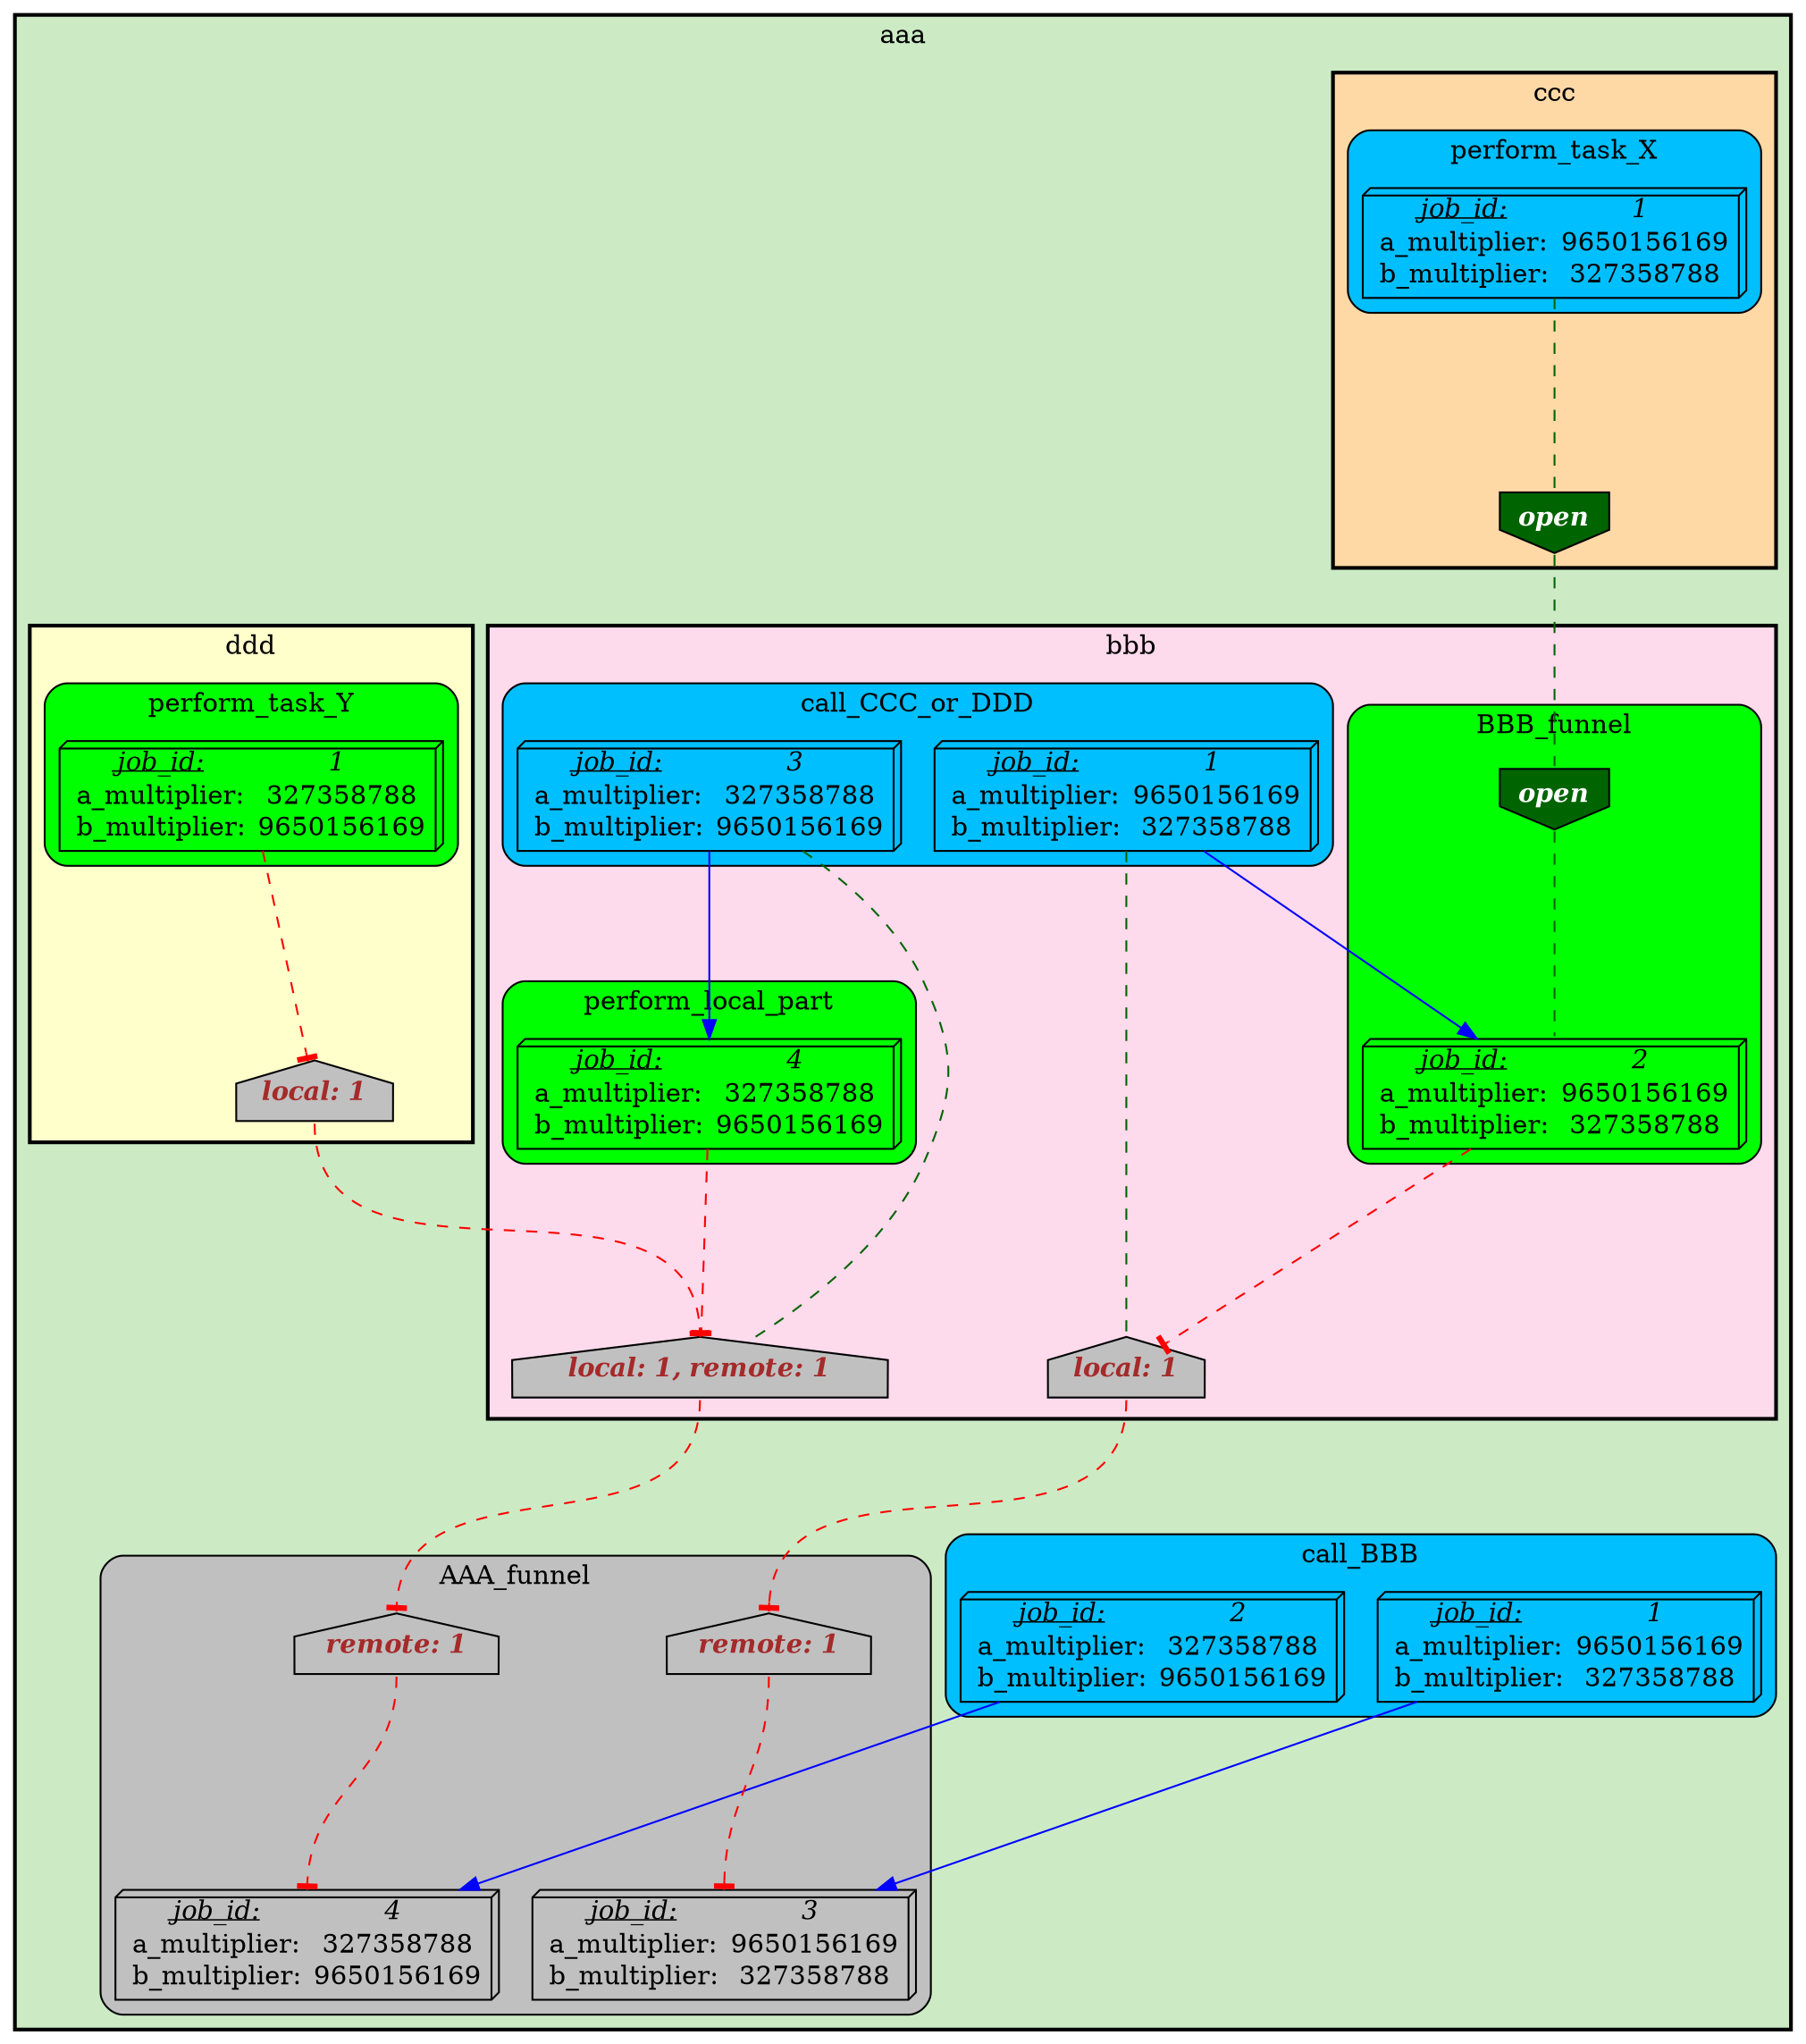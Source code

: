 digraph test {
	ratio="compress"; name = "JobDependencyGraph"; pad = "0"; ranksep = "1.4"; remincross = "true";
	job_1__aaa [fillcolor="DeepSkyBlue", label=<<table border="0" cellborder="0" cellspacing="0" cellpadding="1"><tr><td><u><i>job_id:</i></u></td><td><i>1</i></td></tr><tr><td>a_multiplier:</td><td> 9650156169</td></tr><tr><td>b_multiplier:</td><td> 327358788</td></tr></table>>, shape="box3d", style="filled"];
	job_1__bbb [fillcolor="DeepSkyBlue", label=<<table border="0" cellborder="0" cellspacing="0" cellpadding="1"><tr><td><u><i>job_id:</i></u></td><td><i>1</i></td></tr><tr><td>a_multiplier:</td><td> 9650156169</td></tr><tr><td>b_multiplier:</td><td> 327358788</td></tr></table>>, shape="box3d", style="filled"];
	job_1__ccc [fillcolor="DeepSkyBlue", label=<<table border="0" cellborder="0" cellspacing="0" cellpadding="1"><tr><td><u><i>job_id:</i></u></td><td><i>1</i></td></tr><tr><td>a_multiplier:</td><td> 9650156169</td></tr><tr><td>b_multiplier:</td><td> 327358788</td></tr></table>>, shape="box3d", style="filled"];
	job_1__ddd [fillcolor="green", label=<<table border="0" cellborder="0" cellspacing="0" cellpadding="1"><tr><td><u><i>job_id:</i></u></td><td><i>1</i></td></tr><tr><td>a_multiplier:</td><td> 327358788</td></tr><tr><td>b_multiplier:</td><td> 9650156169</td></tr></table>>, shape="box3d", style="filled"];
	job_2__aaa [fillcolor="DeepSkyBlue", label=<<table border="0" cellborder="0" cellspacing="0" cellpadding="1"><tr><td><u><i>job_id:</i></u></td><td><i>2</i></td></tr><tr><td>a_multiplier:</td><td> 327358788</td></tr><tr><td>b_multiplier:</td><td> 9650156169</td></tr></table>>, shape="box3d", style="filled"];
	job_2__bbb [fillcolor="green", label=<<table border="0" cellborder="0" cellspacing="0" cellpadding="1"><tr><td><u><i>job_id:</i></u></td><td><i>2</i></td></tr><tr><td>a_multiplier:</td><td> 9650156169</td></tr><tr><td>b_multiplier:</td><td> 327358788</td></tr></table>>, shape="box3d", style="filled"];
	job_3__aaa [fillcolor="grey", label=<<table border="0" cellborder="0" cellspacing="0" cellpadding="1"><tr><td><u><i>job_id:</i></u></td><td><i>3</i></td></tr><tr><td>a_multiplier:</td><td> 9650156169</td></tr><tr><td>b_multiplier:</td><td> 327358788</td></tr></table>>, shape="box3d", style="filled"];
	job_3__bbb [fillcolor="DeepSkyBlue", label=<<table border="0" cellborder="0" cellspacing="0" cellpadding="1"><tr><td><u><i>job_id:</i></u></td><td><i>3</i></td></tr><tr><td>a_multiplier:</td><td> 327358788</td></tr><tr><td>b_multiplier:</td><td> 9650156169</td></tr></table>>, shape="box3d", style="filled"];
	job_4__aaa [fillcolor="grey", label=<<table border="0" cellborder="0" cellspacing="0" cellpadding="1"><tr><td><u><i>job_id:</i></u></td><td><i>4</i></td></tr><tr><td>a_multiplier:</td><td> 327358788</td></tr><tr><td>b_multiplier:</td><td> 9650156169</td></tr></table>>, shape="box3d", style="filled"];
	job_4__bbb [fillcolor="green", label=<<table border="0" cellborder="0" cellspacing="0" cellpadding="1"><tr><td><u><i>job_id:</i></u></td><td><i>4</i></td></tr><tr><td>a_multiplier:</td><td> 327358788</td></tr><tr><td>b_multiplier:</td><td> 9650156169</td></tr></table>>, shape="box3d", style="filled"];
	semaphore_1__aaa [fillcolor="grey", label=<<table border="0" cellborder="0" cellspacing="0" cellpadding="1"><tr><td colspan="3"><font color="brown"><b><i>remote: 1</i></b></font></td></tr></table>>, margin="0,0", shape="house", style="filled"];
	semaphore_1__bbb [fillcolor="grey", label=<<table border="0" cellborder="0" cellspacing="0" cellpadding="1"><tr><td colspan="3"><font color="brown"><b><i>local: 1</i></b></font></td></tr></table>>, margin="0,0", shape="house", style="filled"];
	semaphore_1__ccc [fillcolor="darkgreen", label=<<table border="0" cellborder="0" cellspacing="0" cellpadding="1"><tr><td colspan="3"><font color="white"><b><i>open</i></b></font></td></tr></table>>, margin="0,0", shape="invhouse", style="filled"];
	semaphore_1__ddd [fillcolor="grey", label=<<table border="0" cellborder="0" cellspacing="0" cellpadding="1"><tr><td colspan="3"><font color="brown"><b><i>local: 1</i></b></font></td></tr></table>>, margin="0,0", shape="house", style="filled"];
	semaphore_2__aaa [fillcolor="grey", label=<<table border="0" cellborder="0" cellspacing="0" cellpadding="1"><tr><td colspan="3"><font color="brown"><b><i>remote: 1</i></b></font></td></tr></table>>, margin="0,0", shape="house", style="filled"];
	semaphore_2__bbb [fillcolor="darkgreen", label=<<table border="0" cellborder="0" cellspacing="0" cellpadding="1"><tr><td colspan="3"><font color="white"><b><i>open</i></b></font></td></tr></table>>, margin="0,0", shape="invhouse", style="filled"];
	semaphore_3__bbb [fillcolor="grey", label=<<table border="0" cellborder="0" cellspacing="0" cellpadding="1"><tr><td colspan="3"><font color="brown"><b><i>local: 1, remote: 1</i></b></font></td></tr></table>>, margin="0,0", shape="house", style="filled"];
	job_1__aaa -> job_3__aaa [color="blue"];
	job_1__bbb -> job_2__bbb [color="blue"];
	job_1__bbb -> semaphore_1__bbb [arrowhead="none", color="darkgreen", style="dashed"];
	job_1__ccc -> semaphore_1__ccc [arrowhead="none", color="darkgreen", style="dashed"];
	job_1__ddd -> semaphore_1__ddd [arrowhead="tee", color="red", style="dashed"];
	job_2__aaa -> job_4__aaa [color="blue"];
	job_2__bbb -> semaphore_1__bbb [arrowhead="tee", color="red", style="dashed"];
	job_3__bbb -> job_4__bbb [color="blue"];
	job_3__bbb -> semaphore_3__bbb [arrowhead="none", color="darkgreen", style="dashed"];
	job_4__bbb -> semaphore_3__bbb [arrowhead="tee", color="red", style="dashed"];
	semaphore_1__aaa -> job_3__aaa [arrowhead="tee", color="red", headport="n", style="dashed", tailport="s"];
	semaphore_1__bbb -> semaphore_1__aaa [arrowhead="tee", color="red", headport="n", style="dashed", tailport="s"];
	semaphore_1__ccc -> semaphore_2__bbb [arrowhead="none", color="darkgreen", headport="n", style="dashed", tailport="s"];
	semaphore_1__ddd -> semaphore_3__bbb [arrowhead="tee", color="red", headport="n", style="dashed", tailport="s"];
	semaphore_2__aaa -> job_4__aaa [arrowhead="tee", color="red", headport="n", style="dashed", tailport="s"];
	semaphore_2__bbb -> job_2__bbb [arrowhead="none", color="darkgreen", headport="n", style="dashed", tailport="s"];
	semaphore_3__bbb -> semaphore_2__aaa [arrowhead="tee", color="red", headport="n", style="dashed", tailport="s"];

subgraph cluster_aaa {
	label="aaa";
	style="bold,filled";
	colorscheme="pastel19";
	fillcolor="3";
	color="";
	subgraph cluster_AAA_funnel {
		label="AAA_funnel";
		style="rounded,filled";
		colorscheme="X11";
		fillcolor="grey";
		color="";
		job_3__aaa;
		job_4__aaa;
		semaphore_1__aaa;
		semaphore_2__aaa;
	}
	subgraph cluster_bbb {
		label="bbb";
		style="bold,filled";
		colorscheme="pastel19";
		fillcolor="8";
		color="";
		subgraph cluster_ehive_test_vj_1___BBB_funnel {
			label="BBB_funnel";
			style="rounded,filled";
			colorscheme="X11";
			fillcolor="green";
			color="";
			job_2__bbb;
			semaphore_2__bbb;
		}
		subgraph cluster_ehive_test_vj_1___call_CCC_or_DDD {
			label="call_CCC_or_DDD";
			style="rounded,filled";
			colorscheme="X11";
			fillcolor="DeepSkyBlue";
			color="";
			job_1__bbb;
			job_3__bbb;
		}
		subgraph cluster_ehive_test_vj_1___perform_local_part {
			label="perform_local_part";
			style="rounded,filled";
			colorscheme="X11";
			fillcolor="green";
			color="";
			job_4__bbb;
		}
		semaphore_1__bbb;
		semaphore_3__bbb;
	}
	subgraph cluster_call_BBB {
		label="call_BBB";
		style="rounded,filled";
		colorscheme="X11";
		fillcolor="DeepSkyBlue";
		color="";
		job_1__aaa;
		job_2__aaa;
	}
	subgraph cluster_ccc {
		label="ccc";
		style="bold,filled";
		colorscheme="pastel19";
		fillcolor="5";
		color="";
		subgraph cluster_ehive_test_vj_2___perform_task_X {
			label="perform_task_X";
			style="rounded,filled";
			colorscheme="X11";
			fillcolor="DeepSkyBlue";
			color="";
			job_1__ccc;
		}
		semaphore_1__ccc;
	}
	subgraph cluster_ddd {
		label="ddd";
		style="bold,filled";
		colorscheme="pastel19";
		fillcolor="6";
		color="";
		subgraph cluster_ehive_test_vj_3___perform_task_Y {
			label="perform_task_Y";
			style="rounded,filled";
			colorscheme="X11";
			fillcolor="green";
			color="";
			job_1__ddd;
		}
		semaphore_1__ddd;
	}
}
}
